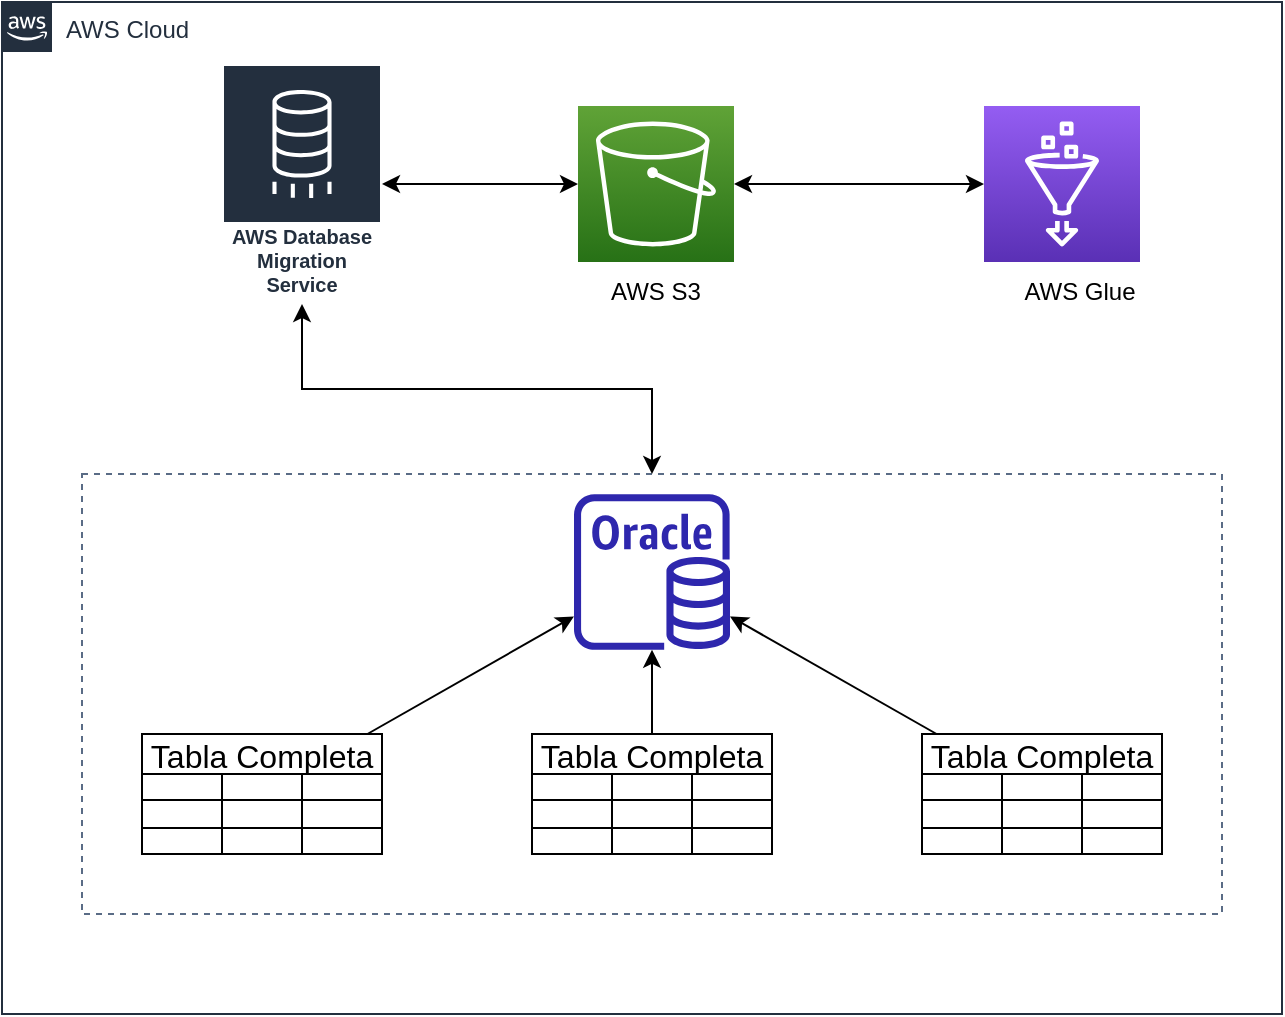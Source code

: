 <mxfile version="21.4.0" type="github">
  <diagram id="Ht1M8jgEwFfnCIfOTk4-" name="Page-1">
    <mxGraphModel dx="880" dy="484" grid="1" gridSize="10" guides="1" tooltips="1" connect="1" arrows="1" fold="1" page="1" pageScale="1" pageWidth="1169" pageHeight="827" math="0" shadow="0">
      <root>
        <mxCell id="0" />
        <mxCell id="1" parent="0" />
        <mxCell id="UEzPUAAOIrF-is8g5C7q-75" value="AWS Cloud" style="points=[[0,0],[0.25,0],[0.5,0],[0.75,0],[1,0],[1,0.25],[1,0.5],[1,0.75],[1,1],[0.75,1],[0.5,1],[0.25,1],[0,1],[0,0.75],[0,0.5],[0,0.25]];outlineConnect=0;gradientColor=none;html=1;whiteSpace=wrap;fontSize=12;fontStyle=0;shape=mxgraph.aws4.group;grIcon=mxgraph.aws4.group_aws_cloud_alt;strokeColor=#232F3E;fillColor=none;verticalAlign=top;align=left;spacingLeft=30;fontColor=#232F3E;dashed=0;labelBackgroundColor=#ffffff;container=1;pointerEvents=0;collapsible=0;recursiveResize=0;" parent="1" vertex="1">
          <mxGeometry x="270" y="54" width="640" height="506" as="geometry" />
        </mxCell>
        <mxCell id="AX16MIU7CTduU5Au9XsZ-3" value="" style="sketch=0;points=[[0,0,0],[0.25,0,0],[0.5,0,0],[0.75,0,0],[1,0,0],[0,1,0],[0.25,1,0],[0.5,1,0],[0.75,1,0],[1,1,0],[0,0.25,0],[0,0.5,0],[0,0.75,0],[1,0.25,0],[1,0.5,0],[1,0.75,0]];outlineConnect=0;fontColor=#232F3E;gradientColor=#945DF2;gradientDirection=north;fillColor=#5A30B5;strokeColor=#ffffff;dashed=0;verticalLabelPosition=bottom;verticalAlign=top;align=center;html=1;fontSize=12;fontStyle=0;aspect=fixed;shape=mxgraph.aws4.resourceIcon;resIcon=mxgraph.aws4.glue;" vertex="1" parent="UEzPUAAOIrF-is8g5C7q-75">
          <mxGeometry x="491" y="52" width="78" height="78" as="geometry" />
        </mxCell>
        <mxCell id="AX16MIU7CTduU5Au9XsZ-4" value="AWS Glue" style="text;html=1;strokeColor=none;fillColor=none;align=center;verticalAlign=middle;whiteSpace=wrap;rounded=0;" vertex="1" parent="UEzPUAAOIrF-is8g5C7q-75">
          <mxGeometry x="509" y="130" width="60" height="30" as="geometry" />
        </mxCell>
        <mxCell id="AX16MIU7CTduU5Au9XsZ-28" style="edgeStyle=orthogonalEdgeStyle;rounded=0;orthogonalLoop=1;jettySize=auto;html=1;entryX=0;entryY=0.5;entryDx=0;entryDy=0;entryPerimeter=0;startArrow=classic;startFill=1;" edge="1" parent="UEzPUAAOIrF-is8g5C7q-75" source="AX16MIU7CTduU5Au9XsZ-24" target="AX16MIU7CTduU5Au9XsZ-26">
          <mxGeometry relative="1" as="geometry" />
        </mxCell>
        <mxCell id="AX16MIU7CTduU5Au9XsZ-24" value="AWS Database Migration Service" style="sketch=0;outlineConnect=0;fontColor=#232F3E;gradientColor=none;strokeColor=#ffffff;fillColor=#232F3E;dashed=0;verticalLabelPosition=middle;verticalAlign=bottom;align=center;html=1;whiteSpace=wrap;fontSize=10;fontStyle=1;spacing=3;shape=mxgraph.aws4.productIcon;prIcon=mxgraph.aws4.database_migration_service;" vertex="1" parent="UEzPUAAOIrF-is8g5C7q-75">
          <mxGeometry x="110" y="31" width="80" height="120" as="geometry" />
        </mxCell>
        <mxCell id="AX16MIU7CTduU5Au9XsZ-29" style="edgeStyle=orthogonalEdgeStyle;rounded=0;orthogonalLoop=1;jettySize=auto;html=1;startArrow=classic;startFill=1;" edge="1" parent="UEzPUAAOIrF-is8g5C7q-75" source="AX16MIU7CTduU5Au9XsZ-26" target="AX16MIU7CTduU5Au9XsZ-3">
          <mxGeometry relative="1" as="geometry" />
        </mxCell>
        <mxCell id="AX16MIU7CTduU5Au9XsZ-26" value="" style="sketch=0;points=[[0,0,0],[0.25,0,0],[0.5,0,0],[0.75,0,0],[1,0,0],[0,1,0],[0.25,1,0],[0.5,1,0],[0.75,1,0],[1,1,0],[0,0.25,0],[0,0.5,0],[0,0.75,0],[1,0.25,0],[1,0.5,0],[1,0.75,0]];outlineConnect=0;fontColor=#232F3E;gradientColor=#60A337;gradientDirection=north;fillColor=#277116;strokeColor=#ffffff;dashed=0;verticalLabelPosition=bottom;verticalAlign=top;align=center;html=1;fontSize=12;fontStyle=0;aspect=fixed;shape=mxgraph.aws4.resourceIcon;resIcon=mxgraph.aws4.s3;" vertex="1" parent="UEzPUAAOIrF-is8g5C7q-75">
          <mxGeometry x="288" y="52" width="78" height="78" as="geometry" />
        </mxCell>
        <mxCell id="AX16MIU7CTduU5Au9XsZ-27" value="AWS S3" style="text;html=1;strokeColor=none;fillColor=none;align=center;verticalAlign=middle;whiteSpace=wrap;rounded=0;" vertex="1" parent="UEzPUAAOIrF-is8g5C7q-75">
          <mxGeometry x="297" y="130" width="60" height="30" as="geometry" />
        </mxCell>
        <mxCell id="AX16MIU7CTduU5Au9XsZ-74" style="rounded=0;orthogonalLoop=1;jettySize=auto;html=1;" edge="1" parent="UEzPUAAOIrF-is8g5C7q-75" source="AX16MIU7CTduU5Au9XsZ-31" target="AX16MIU7CTduU5Au9XsZ-44">
          <mxGeometry relative="1" as="geometry" />
        </mxCell>
        <mxCell id="AX16MIU7CTduU5Au9XsZ-31" value="Tabla Completa" style="shape=table;startSize=20;container=1;collapsible=0;childLayout=tableLayout;strokeColor=default;fontSize=16;" vertex="1" parent="UEzPUAAOIrF-is8g5C7q-75">
          <mxGeometry x="70" y="366" width="120" height="60" as="geometry" />
        </mxCell>
        <mxCell id="AX16MIU7CTduU5Au9XsZ-32" value="" style="shape=tableRow;horizontal=0;startSize=0;swimlaneHead=0;swimlaneBody=0;strokeColor=inherit;top=0;left=0;bottom=0;right=0;collapsible=0;dropTarget=0;fillColor=none;points=[[0,0.5],[1,0.5]];portConstraint=eastwest;fontSize=16;" vertex="1" parent="AX16MIU7CTduU5Au9XsZ-31">
          <mxGeometry y="20" width="120" height="13" as="geometry" />
        </mxCell>
        <mxCell id="AX16MIU7CTduU5Au9XsZ-33" value="" style="shape=partialRectangle;html=1;whiteSpace=wrap;connectable=0;strokeColor=inherit;overflow=hidden;fillColor=none;top=0;left=0;bottom=0;right=0;pointerEvents=1;fontSize=16;" vertex="1" parent="AX16MIU7CTduU5Au9XsZ-32">
          <mxGeometry width="40" height="13" as="geometry">
            <mxRectangle width="40" height="13" as="alternateBounds" />
          </mxGeometry>
        </mxCell>
        <mxCell id="AX16MIU7CTduU5Au9XsZ-34" value="" style="shape=partialRectangle;html=1;whiteSpace=wrap;connectable=0;strokeColor=inherit;overflow=hidden;fillColor=none;top=0;left=0;bottom=0;right=0;pointerEvents=1;fontSize=16;" vertex="1" parent="AX16MIU7CTduU5Au9XsZ-32">
          <mxGeometry x="40" width="40" height="13" as="geometry">
            <mxRectangle width="40" height="13" as="alternateBounds" />
          </mxGeometry>
        </mxCell>
        <mxCell id="AX16MIU7CTduU5Au9XsZ-35" value="" style="shape=partialRectangle;html=1;whiteSpace=wrap;connectable=0;strokeColor=inherit;overflow=hidden;fillColor=none;top=0;left=0;bottom=0;right=0;pointerEvents=1;fontSize=16;" vertex="1" parent="AX16MIU7CTduU5Au9XsZ-32">
          <mxGeometry x="80" width="40" height="13" as="geometry">
            <mxRectangle width="40" height="13" as="alternateBounds" />
          </mxGeometry>
        </mxCell>
        <mxCell id="AX16MIU7CTduU5Au9XsZ-36" value="" style="shape=tableRow;horizontal=0;startSize=0;swimlaneHead=0;swimlaneBody=0;strokeColor=inherit;top=0;left=0;bottom=0;right=0;collapsible=0;dropTarget=0;fillColor=none;points=[[0,0.5],[1,0.5]];portConstraint=eastwest;fontSize=16;" vertex="1" parent="AX16MIU7CTduU5Au9XsZ-31">
          <mxGeometry y="33" width="120" height="14" as="geometry" />
        </mxCell>
        <mxCell id="AX16MIU7CTduU5Au9XsZ-37" value="" style="shape=partialRectangle;html=1;whiteSpace=wrap;connectable=0;strokeColor=inherit;overflow=hidden;fillColor=none;top=0;left=0;bottom=0;right=0;pointerEvents=1;fontSize=16;" vertex="1" parent="AX16MIU7CTduU5Au9XsZ-36">
          <mxGeometry width="40" height="14" as="geometry">
            <mxRectangle width="40" height="14" as="alternateBounds" />
          </mxGeometry>
        </mxCell>
        <mxCell id="AX16MIU7CTduU5Au9XsZ-38" value="" style="shape=partialRectangle;html=1;whiteSpace=wrap;connectable=0;strokeColor=inherit;overflow=hidden;fillColor=none;top=0;left=0;bottom=0;right=0;pointerEvents=1;fontSize=16;" vertex="1" parent="AX16MIU7CTduU5Au9XsZ-36">
          <mxGeometry x="40" width="40" height="14" as="geometry">
            <mxRectangle width="40" height="14" as="alternateBounds" />
          </mxGeometry>
        </mxCell>
        <mxCell id="AX16MIU7CTduU5Au9XsZ-39" value="" style="shape=partialRectangle;html=1;whiteSpace=wrap;connectable=0;strokeColor=inherit;overflow=hidden;fillColor=none;top=0;left=0;bottom=0;right=0;pointerEvents=1;fontSize=16;" vertex="1" parent="AX16MIU7CTduU5Au9XsZ-36">
          <mxGeometry x="80" width="40" height="14" as="geometry">
            <mxRectangle width="40" height="14" as="alternateBounds" />
          </mxGeometry>
        </mxCell>
        <mxCell id="AX16MIU7CTduU5Au9XsZ-40" value="" style="shape=tableRow;horizontal=0;startSize=0;swimlaneHead=0;swimlaneBody=0;strokeColor=inherit;top=0;left=0;bottom=0;right=0;collapsible=0;dropTarget=0;fillColor=none;points=[[0,0.5],[1,0.5]];portConstraint=eastwest;fontSize=16;" vertex="1" parent="AX16MIU7CTduU5Au9XsZ-31">
          <mxGeometry y="47" width="120" height="13" as="geometry" />
        </mxCell>
        <mxCell id="AX16MIU7CTduU5Au9XsZ-41" value="" style="shape=partialRectangle;html=1;whiteSpace=wrap;connectable=0;strokeColor=inherit;overflow=hidden;fillColor=none;top=0;left=0;bottom=0;right=0;pointerEvents=1;fontSize=16;" vertex="1" parent="AX16MIU7CTduU5Au9XsZ-40">
          <mxGeometry width="40" height="13" as="geometry">
            <mxRectangle width="40" height="13" as="alternateBounds" />
          </mxGeometry>
        </mxCell>
        <mxCell id="AX16MIU7CTduU5Au9XsZ-42" value="" style="shape=partialRectangle;html=1;whiteSpace=wrap;connectable=0;strokeColor=inherit;overflow=hidden;fillColor=none;top=0;left=0;bottom=0;right=0;pointerEvents=1;fontSize=16;" vertex="1" parent="AX16MIU7CTduU5Au9XsZ-40">
          <mxGeometry x="40" width="40" height="13" as="geometry">
            <mxRectangle width="40" height="13" as="alternateBounds" />
          </mxGeometry>
        </mxCell>
        <mxCell id="AX16MIU7CTduU5Au9XsZ-43" value="" style="shape=partialRectangle;html=1;whiteSpace=wrap;connectable=0;strokeColor=inherit;overflow=hidden;fillColor=none;top=0;left=0;bottom=0;right=0;pointerEvents=1;fontSize=16;" vertex="1" parent="AX16MIU7CTduU5Au9XsZ-40">
          <mxGeometry x="80" width="40" height="13" as="geometry">
            <mxRectangle width="40" height="13" as="alternateBounds" />
          </mxGeometry>
        </mxCell>
        <mxCell id="AX16MIU7CTduU5Au9XsZ-44" value="" style="sketch=0;outlineConnect=0;fontColor=#232F3E;gradientColor=none;fillColor=#2E27AD;strokeColor=none;dashed=0;verticalLabelPosition=bottom;verticalAlign=top;align=center;html=1;fontSize=12;fontStyle=0;aspect=fixed;pointerEvents=1;shape=mxgraph.aws4.rds_oracle_instance;" vertex="1" parent="UEzPUAAOIrF-is8g5C7q-75">
          <mxGeometry x="286" y="246" width="78" height="78" as="geometry" />
        </mxCell>
        <mxCell id="AX16MIU7CTduU5Au9XsZ-73" style="edgeStyle=orthogonalEdgeStyle;rounded=0;orthogonalLoop=1;jettySize=auto;html=1;" edge="1" parent="UEzPUAAOIrF-is8g5C7q-75" source="AX16MIU7CTduU5Au9XsZ-46" target="AX16MIU7CTduU5Au9XsZ-44">
          <mxGeometry relative="1" as="geometry" />
        </mxCell>
        <mxCell id="AX16MIU7CTduU5Au9XsZ-46" value="Tabla Completa" style="shape=table;startSize=20;container=1;collapsible=0;childLayout=tableLayout;strokeColor=default;fontSize=16;" vertex="1" parent="UEzPUAAOIrF-is8g5C7q-75">
          <mxGeometry x="265" y="366" width="120" height="60" as="geometry" />
        </mxCell>
        <mxCell id="AX16MIU7CTduU5Au9XsZ-47" value="" style="shape=tableRow;horizontal=0;startSize=0;swimlaneHead=0;swimlaneBody=0;strokeColor=inherit;top=0;left=0;bottom=0;right=0;collapsible=0;dropTarget=0;fillColor=none;points=[[0,0.5],[1,0.5]];portConstraint=eastwest;fontSize=16;" vertex="1" parent="AX16MIU7CTduU5Au9XsZ-46">
          <mxGeometry y="20" width="120" height="13" as="geometry" />
        </mxCell>
        <mxCell id="AX16MIU7CTduU5Au9XsZ-48" value="" style="shape=partialRectangle;html=1;whiteSpace=wrap;connectable=0;strokeColor=inherit;overflow=hidden;fillColor=none;top=0;left=0;bottom=0;right=0;pointerEvents=1;fontSize=16;" vertex="1" parent="AX16MIU7CTduU5Au9XsZ-47">
          <mxGeometry width="40" height="13" as="geometry">
            <mxRectangle width="40" height="13" as="alternateBounds" />
          </mxGeometry>
        </mxCell>
        <mxCell id="AX16MIU7CTduU5Au9XsZ-49" value="" style="shape=partialRectangle;html=1;whiteSpace=wrap;connectable=0;strokeColor=inherit;overflow=hidden;fillColor=none;top=0;left=0;bottom=0;right=0;pointerEvents=1;fontSize=16;" vertex="1" parent="AX16MIU7CTduU5Au9XsZ-47">
          <mxGeometry x="40" width="40" height="13" as="geometry">
            <mxRectangle width="40" height="13" as="alternateBounds" />
          </mxGeometry>
        </mxCell>
        <mxCell id="AX16MIU7CTduU5Au9XsZ-50" value="" style="shape=partialRectangle;html=1;whiteSpace=wrap;connectable=0;strokeColor=inherit;overflow=hidden;fillColor=none;top=0;left=0;bottom=0;right=0;pointerEvents=1;fontSize=16;" vertex="1" parent="AX16MIU7CTduU5Au9XsZ-47">
          <mxGeometry x="80" width="40" height="13" as="geometry">
            <mxRectangle width="40" height="13" as="alternateBounds" />
          </mxGeometry>
        </mxCell>
        <mxCell id="AX16MIU7CTduU5Au9XsZ-51" value="" style="shape=tableRow;horizontal=0;startSize=0;swimlaneHead=0;swimlaneBody=0;strokeColor=inherit;top=0;left=0;bottom=0;right=0;collapsible=0;dropTarget=0;fillColor=none;points=[[0,0.5],[1,0.5]];portConstraint=eastwest;fontSize=16;" vertex="1" parent="AX16MIU7CTduU5Au9XsZ-46">
          <mxGeometry y="33" width="120" height="14" as="geometry" />
        </mxCell>
        <mxCell id="AX16MIU7CTduU5Au9XsZ-52" value="" style="shape=partialRectangle;html=1;whiteSpace=wrap;connectable=0;strokeColor=inherit;overflow=hidden;fillColor=none;top=0;left=0;bottom=0;right=0;pointerEvents=1;fontSize=16;" vertex="1" parent="AX16MIU7CTduU5Au9XsZ-51">
          <mxGeometry width="40" height="14" as="geometry">
            <mxRectangle width="40" height="14" as="alternateBounds" />
          </mxGeometry>
        </mxCell>
        <mxCell id="AX16MIU7CTduU5Au9XsZ-53" value="" style="shape=partialRectangle;html=1;whiteSpace=wrap;connectable=0;strokeColor=inherit;overflow=hidden;fillColor=none;top=0;left=0;bottom=0;right=0;pointerEvents=1;fontSize=16;" vertex="1" parent="AX16MIU7CTduU5Au9XsZ-51">
          <mxGeometry x="40" width="40" height="14" as="geometry">
            <mxRectangle width="40" height="14" as="alternateBounds" />
          </mxGeometry>
        </mxCell>
        <mxCell id="AX16MIU7CTduU5Au9XsZ-54" value="" style="shape=partialRectangle;html=1;whiteSpace=wrap;connectable=0;strokeColor=inherit;overflow=hidden;fillColor=none;top=0;left=0;bottom=0;right=0;pointerEvents=1;fontSize=16;" vertex="1" parent="AX16MIU7CTduU5Au9XsZ-51">
          <mxGeometry x="80" width="40" height="14" as="geometry">
            <mxRectangle width="40" height="14" as="alternateBounds" />
          </mxGeometry>
        </mxCell>
        <mxCell id="AX16MIU7CTduU5Au9XsZ-55" value="" style="shape=tableRow;horizontal=0;startSize=0;swimlaneHead=0;swimlaneBody=0;strokeColor=inherit;top=0;left=0;bottom=0;right=0;collapsible=0;dropTarget=0;fillColor=none;points=[[0,0.5],[1,0.5]];portConstraint=eastwest;fontSize=16;" vertex="1" parent="AX16MIU7CTduU5Au9XsZ-46">
          <mxGeometry y="47" width="120" height="13" as="geometry" />
        </mxCell>
        <mxCell id="AX16MIU7CTduU5Au9XsZ-56" value="" style="shape=partialRectangle;html=1;whiteSpace=wrap;connectable=0;strokeColor=inherit;overflow=hidden;fillColor=none;top=0;left=0;bottom=0;right=0;pointerEvents=1;fontSize=16;" vertex="1" parent="AX16MIU7CTduU5Au9XsZ-55">
          <mxGeometry width="40" height="13" as="geometry">
            <mxRectangle width="40" height="13" as="alternateBounds" />
          </mxGeometry>
        </mxCell>
        <mxCell id="AX16MIU7CTduU5Au9XsZ-57" value="" style="shape=partialRectangle;html=1;whiteSpace=wrap;connectable=0;strokeColor=inherit;overflow=hidden;fillColor=none;top=0;left=0;bottom=0;right=0;pointerEvents=1;fontSize=16;" vertex="1" parent="AX16MIU7CTduU5Au9XsZ-55">
          <mxGeometry x="40" width="40" height="13" as="geometry">
            <mxRectangle width="40" height="13" as="alternateBounds" />
          </mxGeometry>
        </mxCell>
        <mxCell id="AX16MIU7CTduU5Au9XsZ-58" value="" style="shape=partialRectangle;html=1;whiteSpace=wrap;connectable=0;strokeColor=inherit;overflow=hidden;fillColor=none;top=0;left=0;bottom=0;right=0;pointerEvents=1;fontSize=16;" vertex="1" parent="AX16MIU7CTduU5Au9XsZ-55">
          <mxGeometry x="80" width="40" height="13" as="geometry">
            <mxRectangle width="40" height="13" as="alternateBounds" />
          </mxGeometry>
        </mxCell>
        <mxCell id="AX16MIU7CTduU5Au9XsZ-75" style="rounded=0;orthogonalLoop=1;jettySize=auto;html=1;" edge="1" parent="UEzPUAAOIrF-is8g5C7q-75" source="AX16MIU7CTduU5Au9XsZ-59" target="AX16MIU7CTduU5Au9XsZ-44">
          <mxGeometry relative="1" as="geometry" />
        </mxCell>
        <mxCell id="AX16MIU7CTduU5Au9XsZ-59" value="Tabla Completa" style="shape=table;startSize=20;container=1;collapsible=0;childLayout=tableLayout;strokeColor=default;fontSize=16;" vertex="1" parent="UEzPUAAOIrF-is8g5C7q-75">
          <mxGeometry x="460" y="366" width="120" height="60" as="geometry" />
        </mxCell>
        <mxCell id="AX16MIU7CTduU5Au9XsZ-60" value="" style="shape=tableRow;horizontal=0;startSize=0;swimlaneHead=0;swimlaneBody=0;strokeColor=inherit;top=0;left=0;bottom=0;right=0;collapsible=0;dropTarget=0;fillColor=none;points=[[0,0.5],[1,0.5]];portConstraint=eastwest;fontSize=16;" vertex="1" parent="AX16MIU7CTduU5Au9XsZ-59">
          <mxGeometry y="20" width="120" height="13" as="geometry" />
        </mxCell>
        <mxCell id="AX16MIU7CTduU5Au9XsZ-61" value="" style="shape=partialRectangle;html=1;whiteSpace=wrap;connectable=0;strokeColor=inherit;overflow=hidden;fillColor=none;top=0;left=0;bottom=0;right=0;pointerEvents=1;fontSize=16;" vertex="1" parent="AX16MIU7CTduU5Au9XsZ-60">
          <mxGeometry width="40" height="13" as="geometry">
            <mxRectangle width="40" height="13" as="alternateBounds" />
          </mxGeometry>
        </mxCell>
        <mxCell id="AX16MIU7CTduU5Au9XsZ-62" value="" style="shape=partialRectangle;html=1;whiteSpace=wrap;connectable=0;strokeColor=inherit;overflow=hidden;fillColor=none;top=0;left=0;bottom=0;right=0;pointerEvents=1;fontSize=16;" vertex="1" parent="AX16MIU7CTduU5Au9XsZ-60">
          <mxGeometry x="40" width="40" height="13" as="geometry">
            <mxRectangle width="40" height="13" as="alternateBounds" />
          </mxGeometry>
        </mxCell>
        <mxCell id="AX16MIU7CTduU5Au9XsZ-63" value="" style="shape=partialRectangle;html=1;whiteSpace=wrap;connectable=0;strokeColor=inherit;overflow=hidden;fillColor=none;top=0;left=0;bottom=0;right=0;pointerEvents=1;fontSize=16;" vertex="1" parent="AX16MIU7CTduU5Au9XsZ-60">
          <mxGeometry x="80" width="40" height="13" as="geometry">
            <mxRectangle width="40" height="13" as="alternateBounds" />
          </mxGeometry>
        </mxCell>
        <mxCell id="AX16MIU7CTduU5Au9XsZ-64" value="" style="shape=tableRow;horizontal=0;startSize=0;swimlaneHead=0;swimlaneBody=0;strokeColor=inherit;top=0;left=0;bottom=0;right=0;collapsible=0;dropTarget=0;fillColor=none;points=[[0,0.5],[1,0.5]];portConstraint=eastwest;fontSize=16;" vertex="1" parent="AX16MIU7CTduU5Au9XsZ-59">
          <mxGeometry y="33" width="120" height="14" as="geometry" />
        </mxCell>
        <mxCell id="AX16MIU7CTduU5Au9XsZ-65" value="" style="shape=partialRectangle;html=1;whiteSpace=wrap;connectable=0;strokeColor=inherit;overflow=hidden;fillColor=none;top=0;left=0;bottom=0;right=0;pointerEvents=1;fontSize=16;" vertex="1" parent="AX16MIU7CTduU5Au9XsZ-64">
          <mxGeometry width="40" height="14" as="geometry">
            <mxRectangle width="40" height="14" as="alternateBounds" />
          </mxGeometry>
        </mxCell>
        <mxCell id="AX16MIU7CTduU5Au9XsZ-66" value="" style="shape=partialRectangle;html=1;whiteSpace=wrap;connectable=0;strokeColor=inherit;overflow=hidden;fillColor=none;top=0;left=0;bottom=0;right=0;pointerEvents=1;fontSize=16;" vertex="1" parent="AX16MIU7CTduU5Au9XsZ-64">
          <mxGeometry x="40" width="40" height="14" as="geometry">
            <mxRectangle width="40" height="14" as="alternateBounds" />
          </mxGeometry>
        </mxCell>
        <mxCell id="AX16MIU7CTduU5Au9XsZ-67" value="" style="shape=partialRectangle;html=1;whiteSpace=wrap;connectable=0;strokeColor=inherit;overflow=hidden;fillColor=none;top=0;left=0;bottom=0;right=0;pointerEvents=1;fontSize=16;" vertex="1" parent="AX16MIU7CTduU5Au9XsZ-64">
          <mxGeometry x="80" width="40" height="14" as="geometry">
            <mxRectangle width="40" height="14" as="alternateBounds" />
          </mxGeometry>
        </mxCell>
        <mxCell id="AX16MIU7CTduU5Au9XsZ-68" value="" style="shape=tableRow;horizontal=0;startSize=0;swimlaneHead=0;swimlaneBody=0;strokeColor=inherit;top=0;left=0;bottom=0;right=0;collapsible=0;dropTarget=0;fillColor=none;points=[[0,0.5],[1,0.5]];portConstraint=eastwest;fontSize=16;" vertex="1" parent="AX16MIU7CTduU5Au9XsZ-59">
          <mxGeometry y="47" width="120" height="13" as="geometry" />
        </mxCell>
        <mxCell id="AX16MIU7CTduU5Au9XsZ-69" value="" style="shape=partialRectangle;html=1;whiteSpace=wrap;connectable=0;strokeColor=inherit;overflow=hidden;fillColor=none;top=0;left=0;bottom=0;right=0;pointerEvents=1;fontSize=16;" vertex="1" parent="AX16MIU7CTduU5Au9XsZ-68">
          <mxGeometry width="40" height="13" as="geometry">
            <mxRectangle width="40" height="13" as="alternateBounds" />
          </mxGeometry>
        </mxCell>
        <mxCell id="AX16MIU7CTduU5Au9XsZ-70" value="" style="shape=partialRectangle;html=1;whiteSpace=wrap;connectable=0;strokeColor=inherit;overflow=hidden;fillColor=none;top=0;left=0;bottom=0;right=0;pointerEvents=1;fontSize=16;" vertex="1" parent="AX16MIU7CTduU5Au9XsZ-68">
          <mxGeometry x="40" width="40" height="13" as="geometry">
            <mxRectangle width="40" height="13" as="alternateBounds" />
          </mxGeometry>
        </mxCell>
        <mxCell id="AX16MIU7CTduU5Au9XsZ-71" value="" style="shape=partialRectangle;html=1;whiteSpace=wrap;connectable=0;strokeColor=inherit;overflow=hidden;fillColor=none;top=0;left=0;bottom=0;right=0;pointerEvents=1;fontSize=16;" vertex="1" parent="AX16MIU7CTduU5Au9XsZ-68">
          <mxGeometry x="80" width="40" height="13" as="geometry">
            <mxRectangle width="40" height="13" as="alternateBounds" />
          </mxGeometry>
        </mxCell>
        <mxCell id="AX16MIU7CTduU5Au9XsZ-76" value="" style="fillColor=none;strokeColor=#5A6C86;dashed=1;verticalAlign=top;fontStyle=0;fontColor=#5A6C86;whiteSpace=wrap;html=1;" vertex="1" parent="1">
          <mxGeometry x="310" y="290" width="570" height="220" as="geometry" />
        </mxCell>
        <mxCell id="AX16MIU7CTduU5Au9XsZ-77" style="edgeStyle=orthogonalEdgeStyle;rounded=0;orthogonalLoop=1;jettySize=auto;html=1;startArrow=classic;startFill=1;" edge="1" parent="1" source="AX16MIU7CTduU5Au9XsZ-24" target="AX16MIU7CTduU5Au9XsZ-76">
          <mxGeometry relative="1" as="geometry" />
        </mxCell>
      </root>
    </mxGraphModel>
  </diagram>
</mxfile>
